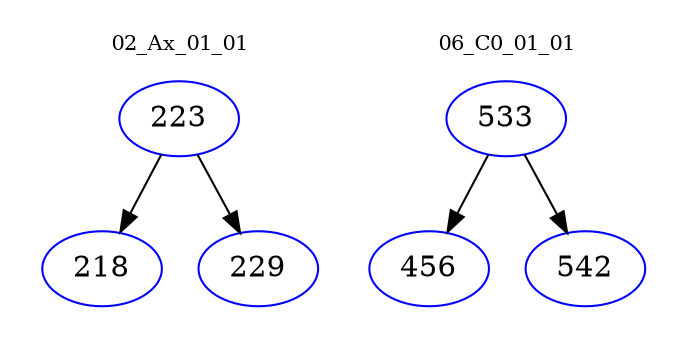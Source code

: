 digraph{
subgraph cluster_0 {
color = white
label = "02_Ax_01_01";
fontsize=10;
T0_223 [label="223", color="blue"]
T0_223 -> T0_218 [color="black"]
T0_218 [label="218", color="blue"]
T0_223 -> T0_229 [color="black"]
T0_229 [label="229", color="blue"]
}
subgraph cluster_1 {
color = white
label = "06_C0_01_01";
fontsize=10;
T1_533 [label="533", color="blue"]
T1_533 -> T1_456 [color="black"]
T1_456 [label="456", color="blue"]
T1_533 -> T1_542 [color="black"]
T1_542 [label="542", color="blue"]
}
}
